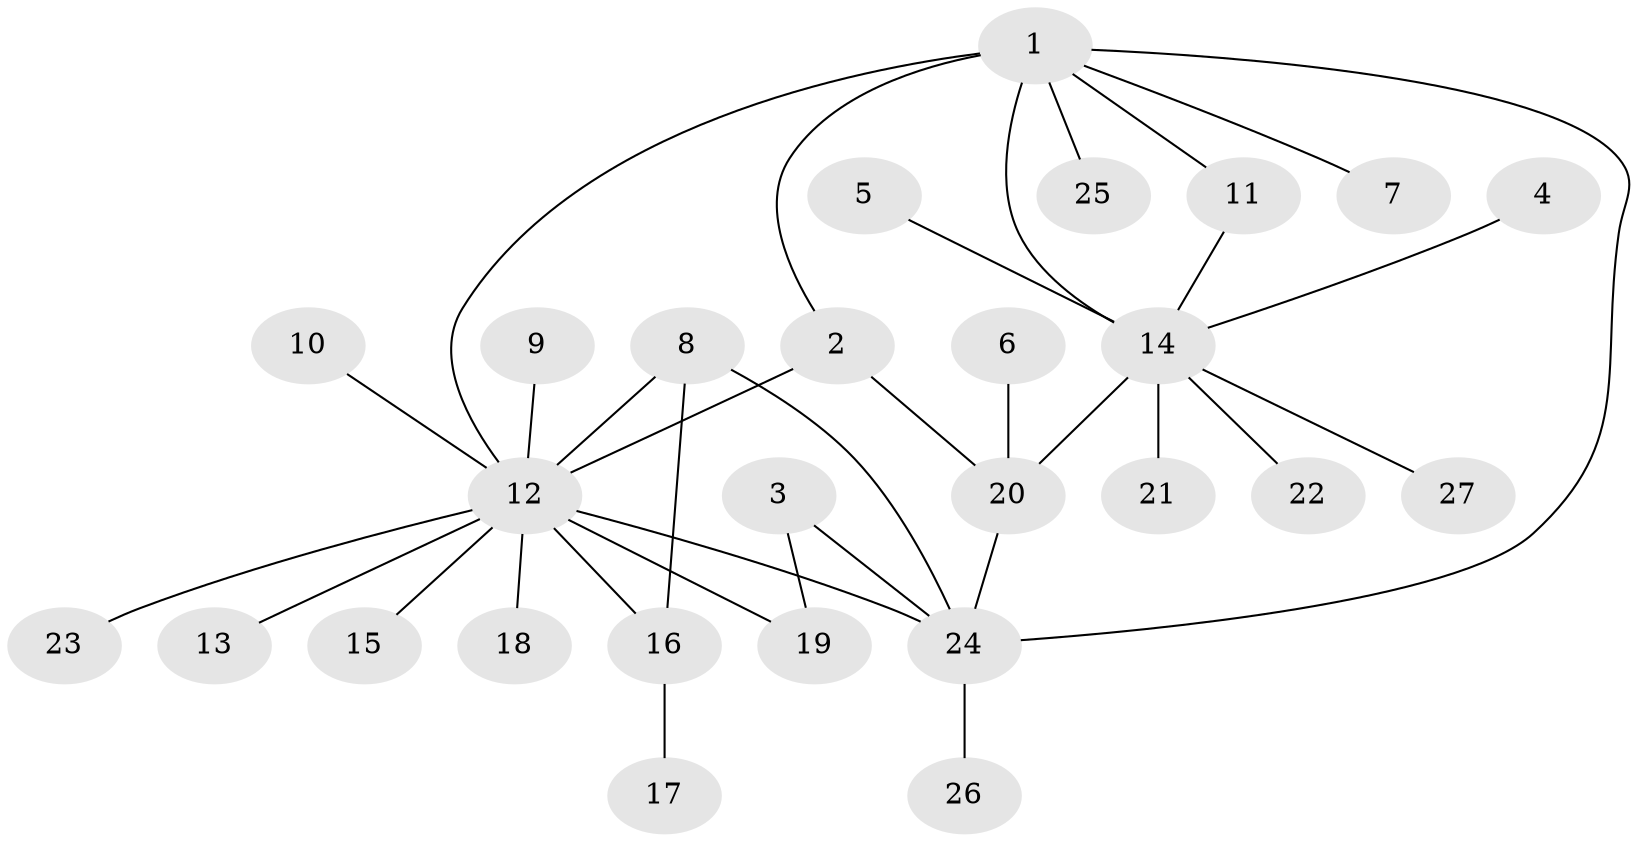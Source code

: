 // original degree distribution, {6: 0.037037037037037035, 3: 0.09259259259259259, 7: 0.018518518518518517, 4: 0.05555555555555555, 8: 0.018518518518518517, 10: 0.018518518518518517, 9: 0.018518518518518517, 2: 0.2037037037037037, 1: 0.5370370370370371}
// Generated by graph-tools (version 1.1) at 2025/26/03/09/25 03:26:33]
// undirected, 27 vertices, 34 edges
graph export_dot {
graph [start="1"]
  node [color=gray90,style=filled];
  1;
  2;
  3;
  4;
  5;
  6;
  7;
  8;
  9;
  10;
  11;
  12;
  13;
  14;
  15;
  16;
  17;
  18;
  19;
  20;
  21;
  22;
  23;
  24;
  25;
  26;
  27;
  1 -- 2 [weight=1.0];
  1 -- 7 [weight=1.0];
  1 -- 11 [weight=1.0];
  1 -- 12 [weight=1.0];
  1 -- 14 [weight=2.0];
  1 -- 24 [weight=1.0];
  1 -- 25 [weight=1.0];
  2 -- 12 [weight=1.0];
  2 -- 20 [weight=1.0];
  3 -- 19 [weight=1.0];
  3 -- 24 [weight=1.0];
  4 -- 14 [weight=1.0];
  5 -- 14 [weight=1.0];
  6 -- 20 [weight=1.0];
  8 -- 12 [weight=1.0];
  8 -- 16 [weight=1.0];
  8 -- 24 [weight=1.0];
  9 -- 12 [weight=1.0];
  10 -- 12 [weight=1.0];
  11 -- 14 [weight=1.0];
  12 -- 13 [weight=1.0];
  12 -- 15 [weight=1.0];
  12 -- 16 [weight=1.0];
  12 -- 18 [weight=1.0];
  12 -- 19 [weight=1.0];
  12 -- 23 [weight=1.0];
  12 -- 24 [weight=1.0];
  14 -- 20 [weight=1.0];
  14 -- 21 [weight=1.0];
  14 -- 22 [weight=1.0];
  14 -- 27 [weight=1.0];
  16 -- 17 [weight=1.0];
  20 -- 24 [weight=1.0];
  24 -- 26 [weight=1.0];
}

